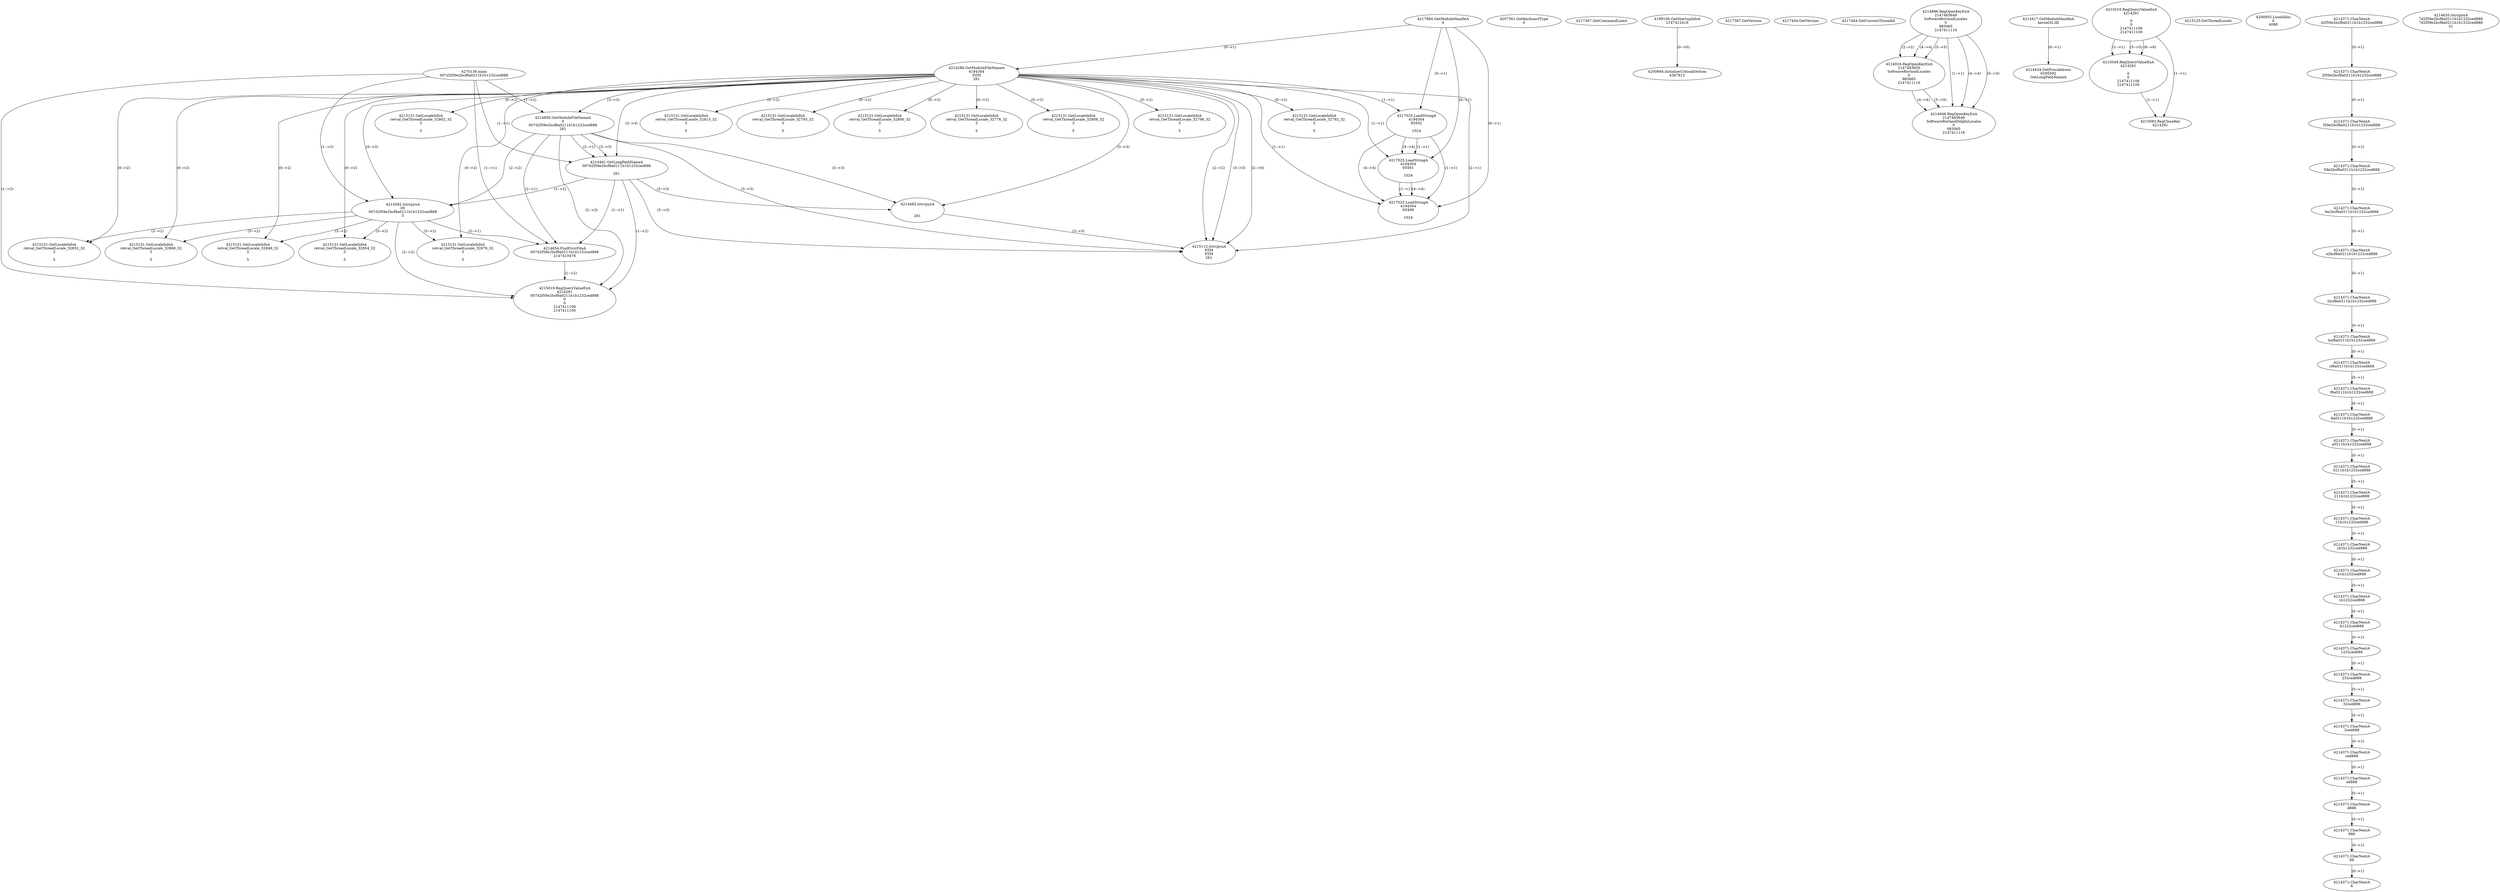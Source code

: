 // Global SCDG with merge call
digraph {
	0 [label="4270136.main
007d2f59e2bcf8a0211b1b1232ced888"]
	1 [label="4217684.GetModuleHandleA
0"]
	2 [label="4207361.GetKeyboardType
0"]
	3 [label="4217367.GetCommandLineA
"]
	4 [label="4199106.GetStartupInfoA
2147412416"]
	5 [label="4217387.GetVersion
"]
	6 [label="4217404.GetVersion
"]
	7 [label="4217464.GetCurrentThreadId
"]
	8 [label="4214286.GetModuleFileNameA
4194304
PZM
261"]
	1 -> 8 [label="(0-->1)"]
	9 [label="4214856.GetModuleFileNameA
0
007d2f59e2bcf8a0211b1b1232ced888
261"]
	0 -> 9 [label="(1-->2)"]
	8 -> 9 [label="(3-->3)"]
	10 [label="4214886.RegOpenKeyExA
2147483649
Software\Borland\Locales
0
983065
2147411116"]
	11 [label="4214417.GetModuleHandleA
kernel32.dll"]
	12 [label="4214434.GetProcAddress
6295592
GetLongPathNameA"]
	11 -> 12 [label="(0-->1)"]
	13 [label="4214461.GetLongPathNameA
007d2f59e2bcf8a0211b1b1232ced888

261"]
	0 -> 13 [label="(1-->1)"]
	9 -> 13 [label="(2-->1)"]
	8 -> 13 [label="(3-->3)"]
	9 -> 13 [label="(3-->3)"]
	14 [label="4214482.lstrcpynA


261"]
	8 -> 14 [label="(3-->3)"]
	9 -> 14 [label="(3-->3)"]
	13 -> 14 [label="(3-->3)"]
	15 [label="4215019.RegQueryValueExA
4214291

0
0
2147411106
2147411100"]
	16 [label="4215049.RegQueryValueExA
4214291

0
0
2147411106
2147411100"]
	15 -> 16 [label="(1-->1)"]
	15 -> 16 [label="(5-->5)"]
	15 -> 16 [label="(6-->6)"]
	17 [label="4215083.RegCloseKey
4214291"]
	15 -> 17 [label="(1-->1)"]
	16 -> 17 [label="(1-->1)"]
	18 [label="4215112.lstrcpynA
PZM
PZM
261"]
	8 -> 18 [label="(2-->1)"]
	8 -> 18 [label="(2-->2)"]
	8 -> 18 [label="(3-->3)"]
	9 -> 18 [label="(3-->3)"]
	13 -> 18 [label="(3-->3)"]
	14 -> 18 [label="(3-->3)"]
	8 -> 18 [label="(2-->0)"]
	19 [label="4215125.GetThreadLocale
"]
	20 [label="4215131.GetLocaleInfoA
retval_GetThreadLocale_32792_32
3

5"]
	8 -> 20 [label="(0-->2)"]
	21 [label="4217025.LoadStringA
4194304
65502

1024"]
	1 -> 21 [label="(0-->1)"]
	8 -> 21 [label="(1-->1)"]
	22 [label="4200894.InitializeCriticalSection
4367812"]
	4 -> 22 [label="(0-->0)"]
	23 [label="4200955.LocalAlloc
0
4088"]
	24 [label="4215131.GetLocaleInfoA
retval_GetThreadLocale_32802_32
3

5"]
	8 -> 24 [label="(0-->2)"]
	25 [label="4217025.LoadStringA
4194304
65501

1024"]
	1 -> 25 [label="(0-->1)"]
	8 -> 25 [label="(1-->1)"]
	21 -> 25 [label="(1-->1)"]
	21 -> 25 [label="(4-->4)"]
	26 [label="4214916.RegOpenKeyExA
2147483650
Software\Borland\Locales
0
983065
2147411116"]
	10 -> 26 [label="(2-->2)"]
	10 -> 26 [label="(4-->4)"]
	10 -> 26 [label="(5-->5)"]
	27 [label="4214946.RegOpenKeyExA
2147483649
Software\Borland\Delphi\Locales
0
983065
2147411116"]
	10 -> 27 [label="(1-->1)"]
	10 -> 27 [label="(4-->4)"]
	26 -> 27 [label="(4-->4)"]
	10 -> 27 [label="(5-->5)"]
	26 -> 27 [label="(5-->5)"]
	28 [label="4214582.lstrcpynA
00
007d2f59e2bcf8a0211b1b1232ced888
3"]
	0 -> 28 [label="(1-->2)"]
	9 -> 28 [label="(2-->2)"]
	13 -> 28 [label="(1-->2)"]
	8 -> 28 [label="(0-->3)"]
	29 [label="4214371.CharNextA
d2f59e2bcf8a0211b1b1232ced888"]
	30 [label="4214371.CharNextA
2f59e2bcf8a0211b1b1232ced888"]
	29 -> 30 [label="(0-->1)"]
	31 [label="4214371.CharNextA
f59e2bcf8a0211b1b1232ced888"]
	30 -> 31 [label="(0-->1)"]
	32 [label="4214371.CharNextA
59e2bcf8a0211b1b1232ced888"]
	31 -> 32 [label="(0-->1)"]
	33 [label="4214371.CharNextA
9e2bcf8a0211b1b1232ced888"]
	32 -> 33 [label="(0-->1)"]
	34 [label="4214371.CharNextA
e2bcf8a0211b1b1232ced888"]
	33 -> 34 [label="(0-->1)"]
	35 [label="4214371.CharNextA
2bcf8a0211b1b1232ced888"]
	34 -> 35 [label="(0-->1)"]
	36 [label="4214371.CharNextA
bcf8a0211b1b1232ced888"]
	35 -> 36 [label="(0-->1)"]
	37 [label="4214371.CharNextA
cf8a0211b1b1232ced888"]
	36 -> 37 [label="(0-->1)"]
	38 [label="4214371.CharNextA
f8a0211b1b1232ced888"]
	37 -> 38 [label="(0-->1)"]
	39 [label="4214371.CharNextA
8a0211b1b1232ced888"]
	38 -> 39 [label="(0-->1)"]
	40 [label="4214371.CharNextA
a0211b1b1232ced888"]
	39 -> 40 [label="(0-->1)"]
	41 [label="4214371.CharNextA
0211b1b1232ced888"]
	40 -> 41 [label="(0-->1)"]
	42 [label="4214371.CharNextA
211b1b1232ced888"]
	41 -> 42 [label="(0-->1)"]
	43 [label="4214371.CharNextA
11b1b1232ced888"]
	42 -> 43 [label="(0-->1)"]
	44 [label="4214371.CharNextA
1b1b1232ced888"]
	43 -> 44 [label="(0-->1)"]
	45 [label="4214371.CharNextA
b1b1232ced888"]
	44 -> 45 [label="(0-->1)"]
	46 [label="4214371.CharNextA
1b1232ced888"]
	45 -> 46 [label="(0-->1)"]
	47 [label="4214371.CharNextA
b1232ced888"]
	46 -> 47 [label="(0-->1)"]
	48 [label="4214371.CharNextA
1232ced888"]
	47 -> 48 [label="(0-->1)"]
	49 [label="4214371.CharNextA
232ced888"]
	48 -> 49 [label="(0-->1)"]
	50 [label="4214371.CharNextA
32ced888"]
	49 -> 50 [label="(0-->1)"]
	51 [label="4214371.CharNextA
2ced888"]
	50 -> 51 [label="(0-->1)"]
	52 [label="4214371.CharNextA
ced888"]
	51 -> 52 [label="(0-->1)"]
	53 [label="4214371.CharNextA
ed888"]
	52 -> 53 [label="(0-->1)"]
	54 [label="4214371.CharNextA
d888"]
	53 -> 54 [label="(0-->1)"]
	55 [label="4214371.CharNextA
888"]
	54 -> 55 [label="(0-->1)"]
	56 [label="4214371.CharNextA
88"]
	55 -> 56 [label="(0-->1)"]
	57 [label="4214371.CharNextA
8"]
	56 -> 57 [label="(0-->1)"]
	58 [label="4214635.lstrcpynA
7d2f59e2bcf8a0211b1b1232ced888
7d2f59e2bcf8a0211b1b1232ced888
31"]
	59 [label="4214654.FindFirstFileA
007d2f59e2bcf8a0211b1b1232ced888
2147410478"]
	0 -> 59 [label="(1-->1)"]
	9 -> 59 [label="(2-->1)"]
	13 -> 59 [label="(1-->1)"]
	28 -> 59 [label="(2-->1)"]
	60 [label="4215019.RegQueryValueExA
4214291
007d2f59e2bcf8a0211b1b1232ced888
0
0
2147411106
2147411100"]
	0 -> 60 [label="(1-->2)"]
	9 -> 60 [label="(2-->2)"]
	13 -> 60 [label="(1-->2)"]
	28 -> 60 [label="(2-->2)"]
	59 -> 60 [label="(1-->2)"]
	61 [label="4215131.GetLocaleInfoA
retval_GetThreadLocale_32852_32
3

5"]
	8 -> 61 [label="(0-->2)"]
	28 -> 61 [label="(3-->2)"]
	62 [label="4215131.GetLocaleInfoA
retval_GetThreadLocale_32868_32
3

5"]
	8 -> 62 [label="(0-->2)"]
	28 -> 62 [label="(3-->2)"]
	63 [label="4215131.GetLocaleInfoA
retval_GetThreadLocale_32849_32
3

5"]
	8 -> 63 [label="(0-->2)"]
	28 -> 63 [label="(3-->2)"]
	64 [label="4215131.GetLocaleInfoA
retval_GetThreadLocale_32813_32
3

5"]
	8 -> 64 [label="(0-->2)"]
	65 [label="4217025.LoadStringA
4194304
65499

1024"]
	1 -> 65 [label="(0-->1)"]
	8 -> 65 [label="(1-->1)"]
	21 -> 65 [label="(1-->1)"]
	25 -> 65 [label="(1-->1)"]
	21 -> 65 [label="(4-->4)"]
	25 -> 65 [label="(4-->4)"]
	66 [label="4215131.GetLocaleInfoA
retval_GetThreadLocale_32793_32
3

5"]
	8 -> 66 [label="(0-->2)"]
	67 [label="4215131.GetLocaleInfoA
retval_GetThreadLocale_32800_32
3

5"]
	8 -> 67 [label="(0-->2)"]
	68 [label="4215131.GetLocaleInfoA
retval_GetThreadLocale_32776_32
3

5"]
	8 -> 68 [label="(0-->2)"]
	69 [label="4215131.GetLocaleInfoA
retval_GetThreadLocale_32808_32
3

5"]
	8 -> 69 [label="(0-->2)"]
	70 [label="4215131.GetLocaleInfoA
retval_GetThreadLocale_32854_32
3

5"]
	8 -> 70 [label="(0-->2)"]
	28 -> 70 [label="(3-->2)"]
	71 [label="4215131.GetLocaleInfoA
retval_GetThreadLocale_32876_32
3

5"]
	8 -> 71 [label="(0-->2)"]
	28 -> 71 [label="(3-->2)"]
	72 [label="4215131.GetLocaleInfoA
retval_GetThreadLocale_32796_32
3

5"]
	8 -> 72 [label="(0-->2)"]
}
